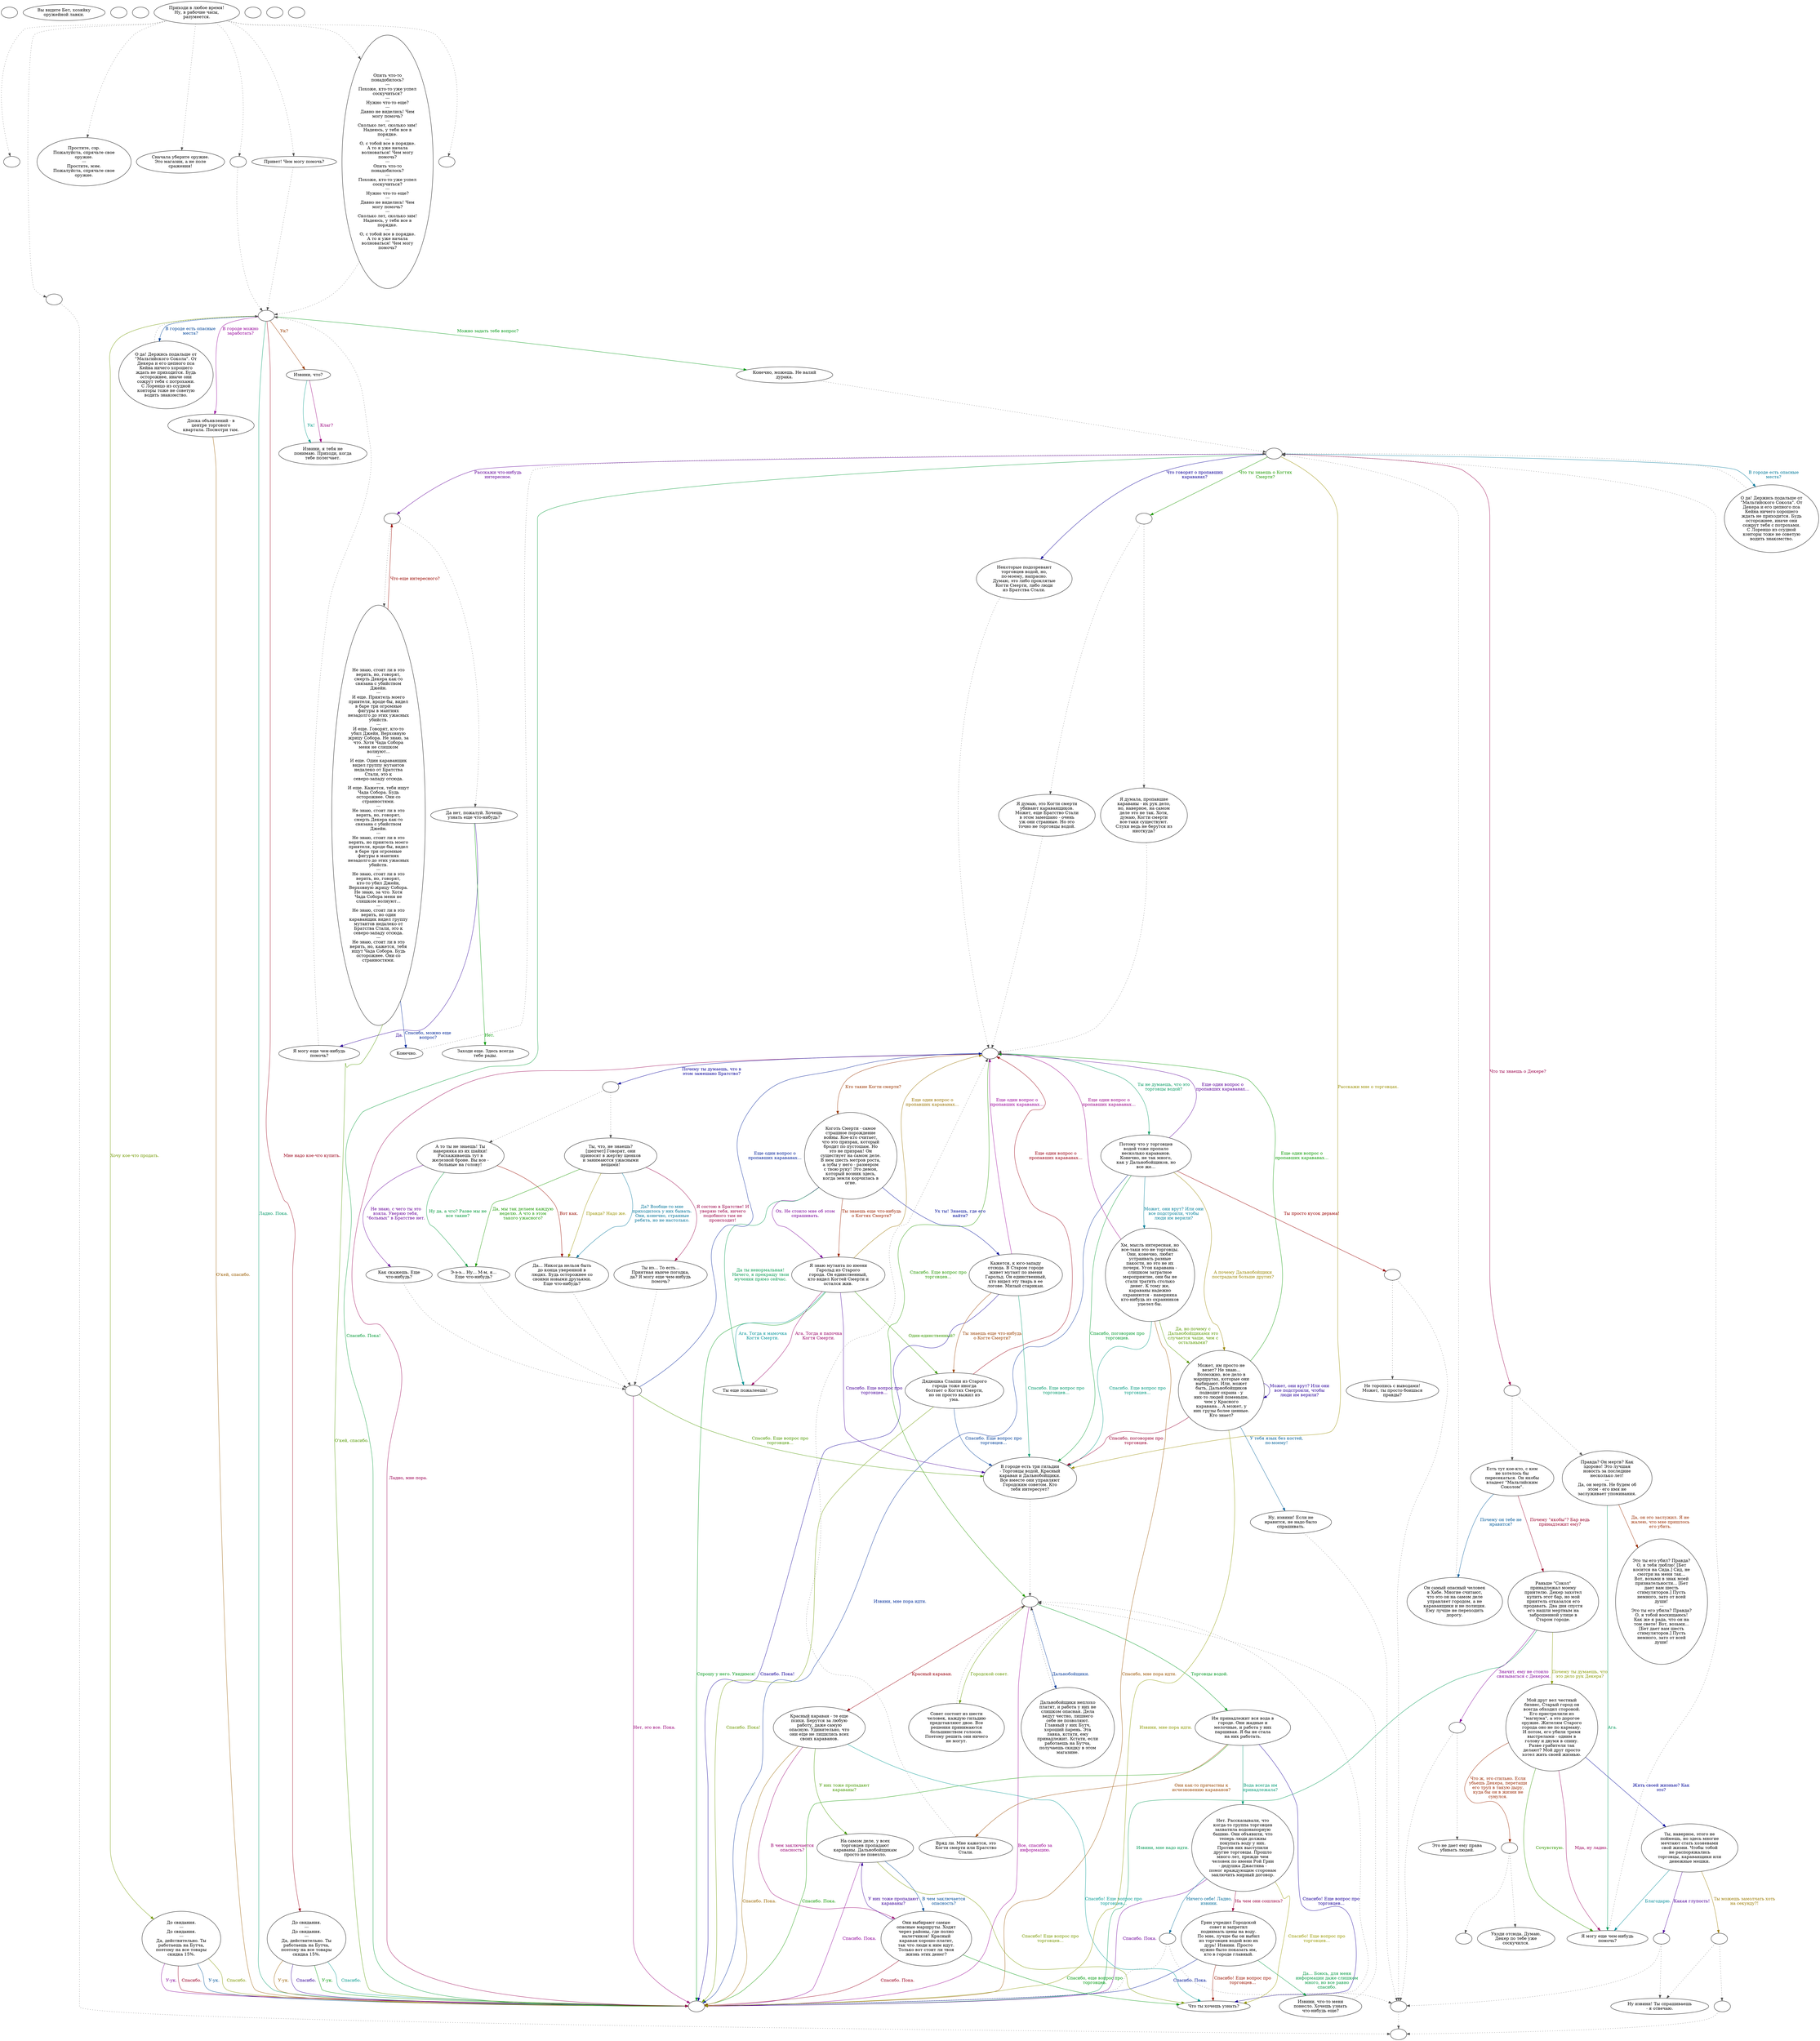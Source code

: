 digraph hbeth {
  "start" [style=filled       fillcolor="#FFFFFF"       color="#000000"]
  "start" [label=""]
  "look_at_p_proc" [style=filled       fillcolor="#FFFFFF"       color="#000000"]
  "look_at_p_proc" [label="Вы видите Бет, хозяйку\nоружейной лавки."]
  "critter_p_proc" [style=filled       fillcolor="#FFFFFF"       color="#000000"]
  "critter_p_proc" [label=""]
  "pickup_p_proc" [style=filled       fillcolor="#FFFFFF"       color="#000000"]
  "pickup_p_proc" [label=""]
  "talk_p_proc" [style=filled       fillcolor="#FFFFFF"       color="#000000"]
  "talk_p_proc" -> "Get_Stuff" [style=dotted color="#555555"]
  "talk_p_proc" -> "get_reaction" [style=dotted color="#555555"]
  "talk_p_proc" -> "Beth55" [style=dotted color="#555555"]
  "talk_p_proc" -> "Beth56" [style=dotted color="#555555"]
  "talk_p_proc" -> "Beth64" [style=dotted color="#555555"]
  "talk_p_proc" -> "Beth65" [style=dotted color="#555555"]
  "talk_p_proc" -> "Beth00" [style=dotted color="#555555"]
  "talk_p_proc" -> "Put_Stuff" [style=dotted color="#555555"]
  "talk_p_proc" [label="Приходи в любое время!\nНу, в рабочие часы,\nразумеется."]
  "destroy_p_proc" [style=filled       fillcolor="#FFFFFF"       color="#000000"]
  "destroy_p_proc" [label=""]
  "damage_p_proc" [style=filled       fillcolor="#FFFFFF"       color="#000000"]
  "damage_p_proc" [label=""]
  "map_enter_p_proc" [style=filled       fillcolor="#FFFFFF"       color="#000000"]
  "map_enter_p_proc" [label=""]
  "Beth00" [style=filled       fillcolor="#FFFFFF"       color="#000000"]
  "Beth00" -> "Beth01" [style=dotted color="#555555"]
  "Beth00" [label="Привет! Чем могу помочь?"]
  "Beth01" [style=filled       fillcolor="#FFFFFF"       color="#000000"]
  "Beth01" [label=""]
  "Beth01" -> "Beth09" [label="Можно задать тебе вопрос?" color="#009915" fontcolor="#009915"]
  "Beth01" -> "Beth62" [label="Мне надо кое-что купить." color="#990018" fontcolor="#990018"]
  "Beth01" -> "Beth68" [label="В городе есть опасные\nместа?" color="#004499" fontcolor="#004499"]
  "Beth01" -> "Beth63" [label="Хочу кое-что продать." color="#719900" fontcolor="#719900"]
  "Beth01" -> "Beth06" [label="В городе можно\nзаработать?" color="#940099" fontcolor="#940099"]
  "Beth01" -> "BethEnd" [label="Ладно. Пока." color="#009968" fontcolor="#009968"]
  "Beth01" -> "Beth04" [label="Ук?" color="#993B00" fontcolor="#993B00"]
  "Beth02" [style=filled       fillcolor="#FFFFFF"       color="#000000"]
  "Beth02" [label=""]
  "Beth02" -> "Beth36" [label="Что говорят о пропавших\nкараванах?" color="#0E0099" fontcolor="#0E0099"]
  "Beth02" -> "Beth02a" [label="Что ты знаешь о Когтях\nСмерти?" color="#1E9900" fontcolor="#1E9900"]
  "Beth02" -> "Beth02b" [label="Что ты знаешь о Декере? " color="#99004B" fontcolor="#99004B"]
  "Beth02" -> "Beth69" [label="В городе есть опасные\nместа?" color="#007899" fontcolor="#007899"]
  "Beth02" -> "Beth23" [label="Расскажи мне о торговцах." color="#998E00" fontcolor="#998E00"]
  "Beth02" -> "Beth03a" [label="Расскажи что-нибудь\nинтересное." color="#610099" fontcolor="#610099"]
  "Beth02" -> "BethEnd" [label="Спасибо. Пока!" color="#009934" fontcolor="#009934"]
  "Beth02a" [style=filled       fillcolor="#FFFFFF"       color="#000000"]
  "Beth02a" -> "Beth37" [style=dotted color="#555555"]
  "Beth02a" -> "Beth38" [style=dotted color="#555555"]
  "Beth02a" [label=""]
  "Beth02b" [style=filled       fillcolor="#FFFFFF"       color="#000000"]
  "Beth02b" -> "Beth66" [style=dotted color="#555555"]
  "Beth02b" -> "Beth14" [style=dotted color="#555555"]
  "Beth02b" [label=""]
  "Beth03" [style=filled       fillcolor="#FFFFFF"       color="#000000"]
  "Beth03" [label="Не знаю, стоит ли в это\nверить, но, говорят,\nсмерть Декера как-то\nсвязана с убийством\nДжейн.\n---\nИ еще. Приятель моего\nприятеля, вроде бы, видел\nв баре три огромные\nфигуры в мантиях\nнезадолго до этих ужасных\nубийств.\n---\nИ еще. Говорят, кто-то\nубил Джейн, Верховную\nжрицу Собора. Не знаю, за\nчто. Хотя Чада Собора\nменя не слишком\nволнуют...\n---\nИ еще. Один караванщик\nвидел группу мутантов\nнедалеко от Братства\nСтали, это к\nсеверо-западу отсюда.\n---\nИ еще. Кажется, тебя ищут\nЧада Собора. Будь\nосторожнее. Они со\nстранностями.\n---\nНе знаю, стоит ли в это\nверить, но, говорят,\nсмерть Декера как-то\nсвязана с убийством\nДжейн.\n---\nНе знаю, стоит ли в это\nверить, но приятель моего\nприятеля, вроде бы, видел\nв баре три огромные\nфигуры в мантиях\nнезадолго до этих ужасных\nубийств.\n---\nНе знаю, стоит ли в это\nверить, но, говорят,\nкто-то убил Джейн,\nВерховную жрицу Собора.\nНе знаю, за что. Хотя\nЧада Собора меня не\nслишком волнуют...\n---\nНе знаю, стоит ли в это\nверить, но один\nкараванщик видел группу\nмутантов недалеко от\nБратства Стали, это к\nсеверо-западу отсюда.\n---\nНе знаю, стоит ли в это\nверить, но, кажется, тебя\nищут Чада Собора. Будь\nосторожнее. Они со\nстранностями."]
  "Beth03" -> "Beth03a" [label="Что еще интересного?" color="#990800" fontcolor="#990800"]
  "Beth03" -> "Beth39" [label="Спасибо, можно еще\nвопрос?" color="#002599" fontcolor="#002599"]
  "Beth03" -> "BethEnd" [label="О'кей, спасибо." color="#519900" fontcolor="#519900"]
  "Beth03a" [style=filled       fillcolor="#FFFFFF"       color="#000000"]
  "Beth03a" -> "Beth03" [style=dotted color="#555555"]
  "Beth03a" -> "Beth12" [style=dotted color="#555555"]
  "Beth03a" [label=""]
  "Beth04" [style=filled       fillcolor="#FFFFFF"       color="#000000"]
  "Beth04" [label="Извини, что?"]
  "Beth04" -> "Beth05" [label="Клаг?" color="#99007E" fontcolor="#99007E"]
  "Beth04" -> "Beth05" [label="Ук!" color="#009987" fontcolor="#009987"]
  "Beth05" [style=filled       fillcolor="#FFFFFF"       color="#000000"]
  "Beth05" [label="Извини, я тебя не\nпонимаю. Приходи, когда\nтебе полегчает."]
  "Beth06" [style=filled       fillcolor="#FFFFFF"       color="#000000"]
  "Beth06" [label="Доска объявлений - в\nцентре торгового\nквартала. Посмотри там."]
  "Beth06" -> "BethEnd" [label="О'кей, спасибо." color="#995B00" fontcolor="#995B00"]
  "Beth08" [style=filled       fillcolor="#FFFFFF"       color="#000000"]
  "Beth08" -> "Beth01" [style=dotted color="#555555"]
  "Beth08" [label="Я могу еще чем-нибудь\nпомочь?"]
  "Beth09" [style=filled       fillcolor="#FFFFFF"       color="#000000"]
  "Beth09" -> "Beth02" [style=dotted color="#555555"]
  "Beth09" [label="Конечно, можешь. Не валяй\nдурака."]
  "Beth12" [style=filled       fillcolor="#FFFFFF"       color="#000000"]
  "Beth12" [label="Да нет, пожалуй. Хочешь\nузнать еще что-нибудь?"]
  "Beth12" -> "Beth08" [label="Да." color="#2E0099" fontcolor="#2E0099"]
  "Beth12" -> "Beth13" [label="Нет." color="#009901" fontcolor="#009901"]
  "Beth13" [style=filled       fillcolor="#FFFFFF"       color="#000000"]
  "Beth13" [label="Заходи еще. Здесь всегда\nтебе рады."]
  "Beth14" [style=filled       fillcolor="#FFFFFF"       color="#000000"]
  "Beth14" [label="Есть тут кое-кто, с кем\nне хотелось бы\nпересекаться. Он якобы\nвладеет \"Мальтийским\nСоколом\"."]
  "Beth14" -> "Beth15" [label="Почему \"якобы\"? Бар ведь\nпринадлежит ему?" color="#99002B" fontcolor="#99002B"]
  "Beth14" -> "Beth20" [label="Почему он тебе не\nнравится?" color="#005899" fontcolor="#005899"]
  "Beth15" [style=filled       fillcolor="#FFFFFF"       color="#000000"]
  "Beth15" [label="Раньше \"Сокол\"\nпринадлежал моему\nприятелю. Декер захотел\nкупить этот бар, но мой\nприятель отказался его\nпродавать. Два дня спустя\nего нашли мертвым на\nзаброшенной улице в\nСтаром городе."]
  "Beth15" -> "Beth16" [label="Почему ты думаешь, что\nэто дело рук Декера?" color="#859900" fontcolor="#859900"]
  "Beth15" -> "Beth15a" [label="Значит, ему не стоило\nсвязываться с Декером." color="#810099" fontcolor="#810099"]
  "Beth15" -> "BethEnd" [label="Извини, мне надо идти." color="#009954" fontcolor="#009954"]
  "Beth15a" [style=filled       fillcolor="#FFFFFF"       color="#000000"]
  "Beth15a" -> "BigDownReact" [style=dotted color="#555555"]
  "Beth15a" -> "Beth21" [style=dotted color="#555555"]
  "Beth15a" [label=""]
  "Beth16" [style=filled       fillcolor="#FFFFFF"       color="#000000"]
  "Beth16" [label="Мой друг вел честный\nбизнес, Старый город он\nвсегда обходил стороной.\nЕго пристрелили из\n\"магнума\", а это дорогое\nоружие. Жителям Старого\nгорода оно не по карману.\nИ потом, его убили тремя\nвыстрелами - одним в\nголову и двумя в спину.\nРазве грабители так\nделают? Мой друг просто\nхотел жить своей жизнью."]
  "Beth16" -> "Beth16a" [label="Что ж, это стильно. Если\nубьешь Декера, перетащи\nего труп в такую дыру,\nкуда бы он в жизни не\nсунулся." color="#992700" fontcolor="#992700"]
  "Beth16" -> "Beth17" [label="Жить своей жизнью? Как\nэто?" color="#000599" fontcolor="#000599"]
  "Beth16" -> "Beth18" [label="Сочувствую." color="#329900" fontcolor="#329900"]
  "Beth16" -> "Beth18" [label="Мда, ну ладно." color="#99005E" fontcolor="#99005E"]
  "Beth16a" [style=filled       fillcolor="#FFFFFF"       color="#000000"]
  "Beth16a" -> "BottomReact" [style=dotted color="#555555"]
  "Beth16a" -> "Beth22" [style=dotted color="#555555"]
  "Beth16a" [label=""]
  "Beth17" [style=filled       fillcolor="#FFFFFF"       color="#000000"]
  "Beth17" [label="Ты, наверное, этого не\nпоймешь, но здесь многие\nмечтают стать хозяевами\nсвой жизни. Чтобы тобой\nне распоряжались\nторговцы, караванщики или\nденежные мешки."]
  "Beth17" -> "Beth18" [label="Благодарю." color="#008B99" fontcolor="#008B99"]
  "Beth17" -> "Beth17a" [label="Ты можешь замолчать хоть\nна секунду?!" color="#997A00" fontcolor="#997A00"]
  "Beth17" -> "Beth17b" [label="Какая глупость!" color="#4E0099" fontcolor="#4E0099"]
  "Beth17a" [style=filled       fillcolor="#FFFFFF"       color="#000000"]
  "Beth17a" -> "DownReact" [style=dotted color="#555555"]
  "Beth17a" -> "Beth19" [style=dotted color="#555555"]
  "Beth17a" [label=""]
  "Beth17b" [style=filled       fillcolor="#FFFFFF"       color="#000000"]
  "Beth17b" -> "BigDownReact" [style=dotted color="#555555"]
  "Beth17b" -> "Beth19" [style=dotted color="#555555"]
  "Beth17b" [label=""]
  "Beth18" [style=filled       fillcolor="#FFFFFF"       color="#000000"]
  "Beth18" -> "Beth02" [style=dotted color="#555555"]
  "Beth18" [label="Я могу еще чем-нибудь\nпомочь?"]
  "Beth19" [style=filled       fillcolor="#FFFFFF"       color="#000000"]
  "Beth19" [label="Ну извини! Ты спрашиваешь\n- я отвечаю."]
  "Beth20" [style=filled       fillcolor="#FFFFFF"       color="#000000"]
  "Beth20" -> "Beth02" [style=dotted color="#555555"]
  "Beth20" [label="Он самый опасный человек\nв Хабе. Многие считают,\nчто это он на самом деле\nуправляет городом, а не\nкараванщики и не полиция.\nЕму лучше не переходить\nдорогу."]
  "Beth21" [style=filled       fillcolor="#FFFFFF"       color="#000000"]
  "Beth21" [label="Это не дает ему права\nубивать людей."]
  "Beth22" [style=filled       fillcolor="#FFFFFF"       color="#000000"]
  "Beth22" [label="Уходи отсюда. Думаю,\nДекер по тебе уже\nсоскучился."]
  "Beth23" [style=filled       fillcolor="#FFFFFF"       color="#000000"]
  "Beth23" -> "Beth24" [style=dotted color="#555555"]
  "Beth23" [label="В городе есть три гильдии\n- Торговцы водой, Красный\nкараван и Дальнобойщики.\nВсе вместе они управляют\nГородским советом. Кто\nтебя интересует?"]
  "Beth24" [style=filled       fillcolor="#FFFFFF"       color="#000000"]
  "Beth24" [label=""]
  "Beth24" -> "Beth25" [label="Торговцы водой." color="#009921" fontcolor="#009921"]
  "Beth24" -> "Beth30" [label="Красный караван." color="#99000C" fontcolor="#99000C"]
  "Beth24" -> "Beth33" [label="Дальнобойщики." color="#003899" fontcolor="#003899"]
  "Beth24" -> "Beth42" [label="Городской совет." color="#659900" fontcolor="#659900"]
  "Beth24" -> "BethEnd" [label="Все, спасибо за\nинформацию." color="#990092" fontcolor="#990092"]
  "Beth25" [style=filled       fillcolor="#FFFFFF"       color="#000000"]
  "Beth25" [label="Им принадлежит вся вода в\nгороде. Они жадные и\nмелочные, и работа у них\nпаршивая. Я бы не стала\nна них работать."]
  "Beth25" -> "Beth27" [label="Вода всегда им\nпринадлежала?" color="#009974" fontcolor="#009974"]
  "Beth25" -> "Beth34" [label="Они как-то причастны к\nисчезновению караванов?" color="#994700" fontcolor="#994700"]
  "Beth25" -> "Beth26" [label="Спасибо! Еще вопрос про\nторговцев..." color="#1A0099" fontcolor="#1A0099"]
  "Beth25" -> "BethEnd" [label="Спасибо. Пока." color="#129900" fontcolor="#129900"]
  "Beth26" [style=filled       fillcolor="#FFFFFF"       color="#000000"]
  "Beth26" -> "Beth24" [style=dotted color="#555555"]
  "Beth26" [label="Что ты хочешь узнать?"]
  "Beth27" [style=filled       fillcolor="#FFFFFF"       color="#000000"]
  "Beth27" [label="Нет. Рассказывали, что\nкогда-то группа торговцев\nзахватила водонапорную\nбашню. Они объявили, что\nтеперь люди должны\nпокупать воду у них.\nПротив них выступили\nдругие торговцы. Прошло\nмного лет, прежде чем\nчеловек по имени Рой Грин\n- дедушка Джастина -\nпомог враждующим сторонам\nзаключить мирный договор."]
  "Beth27" -> "Beth28" [label="На чем они сошлись?" color="#99003F" fontcolor="#99003F"]
  "Beth27" -> "Beth27a" [label="Ничего себе! Ладно,\nизвини." color="#006B99" fontcolor="#006B99"]
  "Beth27" -> "Beth26" [label="Спасибо! Еще вопрос про\nторговцев..." color="#989900" fontcolor="#989900"]
  "Beth27" -> "BethEnd" [label="Спасибо. Пока." color="#6D0099" fontcolor="#6D0099"]
  "Beth27a" [style=filled       fillcolor="#FFFFFF"       color="#000000"]
  "Beth27a" -> "BigDownReact" [style=dotted color="#555555"]
  "Beth27a" -> "BethEnd" [style=dotted color="#555555"]
  "Beth27a" [label=""]
  "Beth28" [style=filled       fillcolor="#FFFFFF"       color="#000000"]
  "Beth28" [label="Грин учредил Городской\nсовет и запретил\nподнимать цены на воду.\nПо мне, лучше бы он выбил\nиз торговцев водой всю их\nдурь! Извини. Просто\nнужно было показать им,\nкто в городе главный."]
  "Beth28" -> "Beth29" [label="Да... Боюсь, для меня\nинформации даже слишком\nмного, но все равно\nспасибо." color="#009941" fontcolor="#009941"]
  "Beth28" -> "Beth26" [label="Спасибо! Еще вопрос про\nторговцев..." color="#991400" fontcolor="#991400"]
  "Beth28" -> "BethEnd" [label="Спасибо. Пока." color="#001999" fontcolor="#001999"]
  "Beth29" [style=filled       fillcolor="#FFFFFF"       color="#000000"]
  "Beth29" -> "Beth24" [style=dotted color="#555555"]
  "Beth29" [label="Извини, что-то меня\nпонесло. Хочешь узнать\nчто-нибудь еще?"]
  "Beth30" [style=filled       fillcolor="#FFFFFF"       color="#000000"]
  "Beth30" [label="Красный караван - те еще\nпсихи. Берутся за любую\nработу, даже самую\nопасную. Удивительно, что\nони еще не лишились всех\nсвоих караванов."]
  "Beth30" -> "Beth32" [label="У них тоже пропадают\nкараваны?" color="#459900" fontcolor="#459900"]
  "Beth30" -> "Beth31" [label="В чем заключается\nопасность?" color="#990072" fontcolor="#990072"]
  "Beth30" -> "Beth26" [label="Спасибо! Еще вопрос про\nторговцев..." color="#009993" fontcolor="#009993"]
  "Beth30" -> "BethEnd" [label="Спасибо. Пока." color="#996700" fontcolor="#996700"]
  "Beth31" [style=filled       fillcolor="#FFFFFF"       color="#000000"]
  "Beth31" [label="Они выбирают самые\nопасные маршруты. Ходят\nчерез районы, где полно\nналетчиков! Красный\nкараван хорошо платит,\nтак что люди к ним идут.\nТолько вот стоит ли твоя\nжизнь этих денег?"]
  "Beth31" -> "Beth32" [label="У них тоже пропадают\nкараваны?" color="#3A0099" fontcolor="#3A0099"]
  "Beth31" -> "Beth26" [label="Спасибо, еще вопрос про\nторговцев." color="#00990D" fontcolor="#00990D"]
  "Beth31" -> "BethEnd" [label="Спасибо. Пока." color="#99001F" fontcolor="#99001F"]
  "Beth32" [style=filled       fillcolor="#FFFFFF"       color="#000000"]
  "Beth32" [label="На самом деле, у всех\nторговцев пропадают\nкараваны. Дальнобойщикам\nпросто не повезло."]
  "Beth32" -> "Beth31" [label="В чем заключается\nопасность?" color="#004C99" fontcolor="#004C99"]
  "Beth32" -> "Beth26" [label="Спасибо! Еще вопрос про\nторговцев..." color="#799900" fontcolor="#799900"]
  "Beth32" -> "BethEnd" [label="Спасибо. Пока." color="#8D0099" fontcolor="#8D0099"]
  "Beth33" [style=filled       fillcolor="#FFFFFF"       color="#000000"]
  "Beth33" -> "Beth24" [style=dotted color="#555555"]
  "Beth33" [label="Дальнобойщики неплохо\nплатят, и работа у них не\nслишком опасная. Дела\nведут честно, лишнего\nсебе не позволяют.\nГлавный у них Бутч,\nхороший парень. Эта\nлавка, кстати, ему\nпринадлежит. Кстати, если\nработаешь на Бутча,\nполучаешь скидку в этом\nмагазине."]
  "Beth34" [style=filled       fillcolor="#FFFFFF"       color="#000000"]
  "Beth34" -> "Beth35" [style=dotted color="#555555"]
  "Beth34" [label="Вряд ли. Мне кажется, это\nКогти смерти или Братство\nСтали."]
  "Beth35" [style=filled       fillcolor="#FFFFFF"       color="#000000"]
  "Beth35" [label=""]
  "Beth35" -> "Beth40" [label="Ты не думаешь, что это\nторговцы водой?" color="#009960" fontcolor="#009960"]
  "Beth35" -> "Beth46" [label="Кто такие Когти смерти?" color="#993400" fontcolor="#993400"]
  "Beth35" -> "Beth35a" [label="Почему ты думаешь, что в\nэтом замешано Братство?" color="#070099" fontcolor="#070099"]
  "Beth35" -> "Beth24" [label="Спасибо. Еще вопрос про\nторговцев..." color="#269900" fontcolor="#269900"]
  "Beth35" -> "BethEnd" [label="Ладно, мне пора." color="#990052" fontcolor="#990052"]
  "Beth35a" [style=filled       fillcolor="#FFFFFF"       color="#000000"]
  "Beth35a" -> "Beth54" [style=dotted color="#555555"]
  "Beth35a" -> "Beth53" [style=dotted color="#555555"]
  "Beth35a" [label=""]
  "Beth36" [style=filled       fillcolor="#FFFFFF"       color="#000000"]
  "Beth36" -> "Beth35" [style=dotted color="#555555"]
  "Beth36" [label="Некоторые подозревают\nторговцев водой, но,\nпо-моему, напрасно.\nДумаю, это либо проклятые\nКогти Смерти, либо люди\nиз Братства Стали."]
  "Beth37" [style=filled       fillcolor="#FFFFFF"       color="#000000"]
  "Beth37" -> "Beth35" [style=dotted color="#555555"]
  "Beth37" [label="Я думала, пропавшие\nкараваны - их рук дело,\nно, наверное, на самом\nделе это не так. Хотя,\nдумаю, Когти смерти\nвсе-таки существуют.\nСлухи ведь не берутся из\nниоткуда?"]
  "Beth38" [style=filled       fillcolor="#FFFFFF"       color="#000000"]
  "Beth38" -> "Beth35" [style=dotted color="#555555"]
  "Beth38" [label="Я думаю, это Когти смерти\nубивают караванщиков.\nМожет, еще Братство Стали\nв этом замешано - очень\nуж они странные. Но это\nточно не торговцы водой."]
  "Beth39" [style=filled       fillcolor="#FFFFFF"       color="#000000"]
  "Beth39" -> "Beth02" [style=dotted color="#555555"]
  "Beth39" [label="Конечно."]
  "Beth40" [style=filled       fillcolor="#FFFFFF"       color="#000000"]
  "Beth40" [label="Потому что у торговцев\nводой тоже пропало\nнесколько караванов.\nКонечно, не так много,\nкак у Дальнобойщиков, но\nвсе же..."]
  "Beth40" -> "Beth43" [label="Может, они врут? Или они\nвсе подстроили, чтобы\nлюди им верили?" color="#007F99" fontcolor="#007F99"]
  "Beth40" -> "Beth44" [label="А почему Дальнобойщики\nпострадали больше других?" color="#998600" fontcolor="#998600"]
  "Beth40" -> "Beth35" [label="Еще один вопрос о\nпропавших караванах..." color="#5A0099" fontcolor="#5A0099"]
  "Beth40" -> "Beth23" [label="Спасибо, поговорим про\nторговцев." color="#00992D" fontcolor="#00992D"]
  "Beth40" -> "Beth40a" [label="Ты просто кусок дерьма!" color="#990000" fontcolor="#990000"]
  "Beth40" -> "BethEnd" [label="Извини, мне пора идти." color="#002C99" fontcolor="#002C99"]
  "Beth40a" [style=filled       fillcolor="#FFFFFF"       color="#000000"]
  "Beth40a" -> "BigDownReact" [style=dotted color="#555555"]
  "Beth40a" -> "Beth41" [style=dotted color="#555555"]
  "Beth40a" [label=""]
  "Beth41" [style=filled       fillcolor="#FFFFFF"       color="#000000"]
  "Beth41" [label="Не торопись с выводами!\nМожет, ты просто боишься\nправды?"]
  "Beth42" [style=filled       fillcolor="#FFFFFF"       color="#000000"]
  "Beth42" -> "Beth24" [style=dotted color="#555555"]
  "Beth42" [label="Совет состоит из шести\nчеловек, каждую гильдию\nпредставляют двое. Все\nрешения принимаются\nбольшинством голосов.\nПоэтому решить они ничего\nне могут."]
  "Beth43" [style=filled       fillcolor="#FFFFFF"       color="#000000"]
  "Beth43" [label="Хм, мысль интересная, но\nвсе-таки это не торговцы.\nОни, конечно, любят\nустраивать разные\nпакости, но это не их\nпочерк. Угон каравана -\nслишком затратное\nмероприятие, они бы не\nстали тратить столько\nденег. К тому же,\nкараваны надежно\nохраняются - наверняка\nкто-нибудь из охранников\nуцелел бы."]
  "Beth43" -> "Beth44" [label="Да, но почему с\nДальнобойщиками это\nслучается чаще, чем с\nостальными?" color="#599900" fontcolor="#599900"]
  "Beth43" -> "Beth35" [label="Еще один вопрос о\nпропавших караванах..." color="#990086" fontcolor="#990086"]
  "Beth43" -> "Beth23" [label="Спасибо. Еще вопрос про\nторговцев..." color="#009980" fontcolor="#009980"]
  "Beth43" -> "BethEnd" [label="Спасибо, мне пора идти. " color="#995300" fontcolor="#995300"]
  "Beth44" [style=filled       fillcolor="#FFFFFF"       color="#000000"]
  "Beth44" [label="Может, им просто не\nвезет? Не знаю...\nВозможно, все дело в\nмаршрутах, которые они\nвыбирают. Или, может\nбыть, Дальнобойщиков\nподводит охрана - у\nних-то людей поменьше,\nчем у Красного\nкаравана... А может, у\nних грузы более ценные.\nКто знает?"]
  "Beth44" -> "Beth44" [label="Может, они врут? Или они\nвсе подстроили, чтобы\nлюди им верили?" color="#270099" fontcolor="#270099"]
  "Beth44" -> "Beth35" [label="Еще один вопрос о\nпропавших караванах..." color="#069900" fontcolor="#069900"]
  "Beth44" -> "Beth23" [label="Спасибо, поговорим про\nторговцев." color="#990033" fontcolor="#990033"]
  "Beth44" -> "Beth45" [label="У тебя язык без костей,\nпо-моему!" color="#005F99" fontcolor="#005F99"]
  "Beth44" -> "BethEnd" [label="Извини, мне пора идти." color="#8C9900" fontcolor="#8C9900"]
  "Beth45" [style=filled       fillcolor="#FFFFFF"       color="#000000"]
  "Beth45" -> "BigDownReact" [style=dotted color="#555555"]
  "Beth45" [label="Ну, извини! Если не\nнравится, не надо было\nспрашивать."]
  "Beth46" [style=filled       fillcolor="#FFFFFF"       color="#000000"]
  "Beth46" [label="Коготь Смерти - самое\nстрашное порождение\nвойны. Кое-кто считает,\nчто это призрак, который\nбродит по пустошам. Но\nэто не призрак! Он\nсуществует на самом деле.\nВ нем шесть метров роста,\nа зубы у него - размером\nс твою руку! Это демон,\nкоторый возник здесь,\nкогда земля корчилась в\nогне."]
  "Beth46" -> "Beth47" [label="Ох. Не стоило мне об этом\nспрашивать." color="#790099" fontcolor="#790099"]
  "Beth46" -> "Beth49" [label="Да ты ненормальная!\nНичего, я прекращу твои\nмучения прямо сейчас." color="#00994D" fontcolor="#00994D"]
  "Beth46" -> "Beth47" [label="Ты знаешь еще что-нибудь\nо Когтях Смерти?" color="#992000" fontcolor="#992000"]
  "Beth46" -> "Beth50" [label="Ух ты! Знаешь, где его\nнайти?" color="#000D99" fontcolor="#000D99"]
  "Beth47" [style=filled       fillcolor="#FFFFFF"       color="#000000"]
  "Beth47" [label="Я знаю мутанта по имени\nГарольд из Старого\nгорода. Он единственный,\nкто видел Когтей Смерти и\nостался жив."]
  "Beth47" -> "Beth48" [label="Один-единственный?" color="#399900" fontcolor="#399900"]
  "Beth47" -> "Beth49" [label="Ага. Тогда я папочка\nКогтя Смерти." color="#990066" fontcolor="#990066"]
  "Beth47" -> "Beth49" [label="Ага. Тогда я мамочка\nКогтя Смерти." color="#009399" fontcolor="#009399"]
  "Beth47" -> "Beth35" [label="Еще один вопрос о\nпропавших караванах..." color="#997300" fontcolor="#997300"]
  "Beth47" -> "Beth23" [label="Спасибо. Еще вопрос про\nторговцев..." color="#460099" fontcolor="#460099"]
  "Beth47" -> "BethEnd" [label="Спрошу у него. Увидимся!" color="#009919" fontcolor="#009919"]
  "Beth48" [style=filled       fillcolor="#FFFFFF"       color="#000000"]
  "Beth48" [label="Дядюшка Слаппи из Старого\nгорода тоже иногда\nболтает о Когтях Смерти,\nно он просто выжил из\nума."]
  "Beth48" -> "Beth35" [label="Еще один вопрос о\nпропавших караванах..." color="#990013" fontcolor="#990013"]
  "Beth48" -> "Beth23" [label="Спасибо. Еще вопрос про\nторговцев..." color="#004099" fontcolor="#004099"]
  "Beth48" -> "BethEnd" [label="Спасибо. Пока!" color="#6C9900" fontcolor="#6C9900"]
  "Beth49" [style=filled       fillcolor="#FFFFFF"       color="#000000"]
  "Beth49" [label="Ты еще пожалеешь!"]
  "Beth50" [style=filled       fillcolor="#FFFFFF"       color="#000000"]
  "Beth50" [label="Кажется, к юго-западу\nотсюда. В Старом городе\nживет мутант по имени\nГарольд. Он единственный,\nкто видел эту тварь в ее\nлогове. Милый старикан."]
  "Beth50" -> "Beth35" [label="Еще один вопрос о\nпропавших караванах..." color="#990099" fontcolor="#990099"]
  "Beth50" -> "Beth23" [label="Спасибо. Еще вопрос про\nторговцев..." color="#00996C" fontcolor="#00996C"]
  "Beth50" -> "Beth48" [label="Ты знаешь еще что-нибудь\nо Когте Смерти?" color="#994000" fontcolor="#994000"]
  "Beth50" -> "BethEnd" [label="Спасибо. Пока!" color="#130099" fontcolor="#130099"]
  "Beth53" [style=filled       fillcolor="#FFFFFF"       color="#000000"]
  "Beth53" [label="Ты, что, не знаешь?\n[шепчет] Говорят, они\nприносят в жертву щенков\nи занимаются ужасными\nвещами!"]
  "Beth53" -> "Beth57" [label="Да, мы так делаем каждую\nнеделю. А что в этом\nтакого ужасного?" color="#1A9900" fontcolor="#1A9900"]
  "Beth53" -> "Beth59" [label="Я состою в Братстве! И\nуверяю тебя, ничего\nподобного там не\nпроисходит!" color="#990046" fontcolor="#990046"]
  "Beth53" -> "Beth58" [label="Да? Вообще-то мне\nприходилось у них бывать.\nОни, конечно, странные\nребята, но не настолько." color="#007399" fontcolor="#007399"]
  "Beth53" -> "Beth58" [label="Правда? Надо же." color="#999200" fontcolor="#999200"]
  "Beth54" [style=filled       fillcolor="#FFFFFF"       color="#000000"]
  "Beth54" [label="А то ты не знаешь! Ты\nнаверняка из их шайки!\nРасхаживаешь тут в\nжелезной броне. Вы все -\nбольные на голову!"]
  "Beth54" -> "Beth61" [label="Не знаю, с чего ты это\nвзяла. Уверяю тебя,\n\"больных\" в Братстве нет." color="#660099" fontcolor="#660099"]
  "Beth54" -> "Beth57" [label="Ну да, а что? Разве мы не\nвсе такие?" color="#009939" fontcolor="#009939"]
  "Beth54" -> "Beth58" [label="Вот как." color="#990C00" fontcolor="#990C00"]
  "Beth55" [style=filled       fillcolor="#FFFFFF"       color="#000000"]
  "Beth55" [label="Простите, сэр.\nПожалуйста, спрячьте свое\nоружие.\n---\nПростите, мэм.\nПожалуйста, спрячьте свое\nоружие."]
  "Beth56" [style=filled       fillcolor="#FFFFFF"       color="#000000"]
  "Beth56" [label="Сначала уберите оружие.\nЭто магазин, а не поле\nсражения!"]
  "Beth57" [style=filled       fillcolor="#FFFFFF"       color="#000000"]
  "Beth57" -> "Beth60" [style=dotted color="#555555"]
  "Beth57" [label="Э-э-э... Ну... М-м, я...\nЕще что-нибудь?"]
  "Beth58" [style=filled       fillcolor="#FFFFFF"       color="#000000"]
  "Beth58" -> "Beth60" [style=dotted color="#555555"]
  "Beth58" [label="Да... Никогда нельзя быть\nдо конца уверенной в\nлюдях. Будь осторожнее со\nсвоими новыми друзьями.\nЕще что-нибудь?"]
  "Beth59" [style=filled       fillcolor="#FFFFFF"       color="#000000"]
  "Beth59" -> "Beth60" [style=dotted color="#555555"]
  "Beth59" [label="Ты из... То есть...\nПриятная нынче погодка,\nда? Я могу еще чем-нибудь\nпомочь?"]
  "Beth60" [style=filled       fillcolor="#FFFFFF"       color="#000000"]
  "Beth60" [label=""]
  "Beth60" -> "Beth35" [label="Еще один вопрос о\nпропавших караванах..." color="#002099" fontcolor="#002099"]
  "Beth60" -> "Beth23" [label="Спасибо. Еще вопрос про\nторговцев..." color="#4D9900" fontcolor="#4D9900"]
  "Beth60" -> "BethEnd" [label="Нет, это все. Пока." color="#990079" fontcolor="#990079"]
  "Beth61" [style=filled       fillcolor="#FFFFFF"       color="#000000"]
  "Beth61" -> "Beth60" [style=dotted color="#555555"]
  "Beth61" [label="Как скажешь. Еще\nчто-нибудь?"]
  "Beth62" [style=filled       fillcolor="#FFFFFF"       color="#000000"]
  "Beth62" [label="До свидания.\n---\nДо свидания.\n---\nДа, действительно. Ты\nработаешь на Бутча,\nпоэтому на все товары\nскидка 15%."]
  "Beth62" -> "BethEnd" [label="Спасибо." color="#00998C" fontcolor="#00998C"]
  "Beth62" -> "BethEnd" [label="У-ук." color="#995F00" fontcolor="#995F00"]
  "Beth62" -> "BethEnd" [label="Спасибо." color="#330099" fontcolor="#330099"]
  "Beth62" -> "BethEnd" [label="У-ук." color="#009906" fontcolor="#009906"]
  "Beth63" [style=filled       fillcolor="#FFFFFF"       color="#000000"]
  "Beth63" [label="До свидания.\n---\nДо свидания.\n---\nДа, действительно. Ты\nработаешь на Бутча,\nпоэтому на все товары\nскидка 15%."]
  "Beth63" -> "BethEnd" [label="Спасибо." color="#990027" fontcolor="#990027"]
  "Beth63" -> "BethEnd" [label="У-ук." color="#005399" fontcolor="#005399"]
  "Beth63" -> "BethEnd" [label="Спасибо." color="#809900" fontcolor="#809900"]
  "Beth63" -> "BethEnd" [label="У-ук." color="#850099" fontcolor="#850099"]
  "Beth64" [style=filled       fillcolor="#FFFFFF"       color="#000000"]
  "Beth64" -> "Beth01" [style=dotted color="#555555"]
  "Beth64" [label="Опять что-то\nпонадобилось?\n---\nПохоже, кто-то уже успел\nсоскучиться?\n---\nНужно что-то еще?\n---\nДавно не виделись! Чем\nмогу помочь?\n---\nСколько лет, сколько зим!\nНадеюсь, у тебя все в\nпорядке.\n---\nО, с тобой все в порядке.\nА то я уже начала\nволноваться! Чем могу\nпомочь?\n---\nОпять что-то\nпонадобилось?\n---\nПохоже, кто-то уже успел\nсоскучиться?\n---\nНужно что-то еще?\n---\nДавно не виделись! Чем\nмогу помочь?\n---\nСколько лет, сколько зим!\nНадеюсь, у тебя все в\nпорядке.\n---\nО, с тобой все в порядке.\nА то я уже начала\nволноваться! Чем могу\nпомочь?"]
  "Beth65" [style=filled       fillcolor="#FFFFFF"       color="#000000"]
  "Beth65" -> "Beth01" [style=dotted color="#555555"]
  "Beth65" [label=""]
  "Beth66" [style=filled       fillcolor="#FFFFFF"       color="#000000"]
  "Beth66" [label="Правда? Он мертв? Как\nздорово! Это лучшая\nновость за последние\nнесколько лет!\n---\nДа, он мертв. Не будем об\nэтом - его имя не\nзаслуживает упоминания."]
  "Beth66" -> "Beth18" [label="Ага." color="#009959" fontcolor="#009959"]
  "Beth66" -> "Beth67" [label="Да, он это заслужил. Я не\nжалею, что мне пришлось\nего убить." color="#992C00" fontcolor="#992C00"]
  "Beth67" [style=filled       fillcolor="#FFFFFF"       color="#000000"]
  "Beth67" [label="Это ты его убил? Правда?\nО, я тебя люблю! [Бет\nкосится на Сида.] Сид, не\nсмотри на меня так...\nВот, возьми в знак моей\nпризнательности... [Бет\nдает вам шесть\nстимуляторов.] Пусть\nнемного, зато от всей\nдуши!\n---\nЭто ты его убила? Правда?\nО, я тобой восхищаюсь!\nКак же я рада, что он на\nтом свете! Вот, возьми...\n[Бет дает вам шесть\nстимуляторов.] Пусть\nнемного, зато от всей\nдуши!"]
  "Beth68" [style=filled       fillcolor="#FFFFFF"       color="#000000"]
  "Beth68" -> "Beth01" [style=dotted color="#555555"]
  "Beth68" [label="О да! Держись подальше от\n\"Мальтийского Сокола\". От\nДекера и его цепного пса\nКейна ничего хорошего\nждать не приходится. Будь\nосторожнее, иначе они\nсожрут тебя с потрохами.\nС Лоренцо из ссудной\nконторы тоже не советую\nводить знакомство."]
  "Beth69" [style=filled       fillcolor="#FFFFFF"       color="#000000"]
  "Beth69" -> "Beth02" [style=dotted color="#555555"]
  "Beth69" [label="О да! Держись подальше от\n\"Мальтийского Сокола\". От\nДекера и его цепного пса\nКейна ничего хорошего\nждать не приходится. Будь\nосторожнее, иначе они\nсожрут тебя с потрохами.\nС Лоренцо из ссудной\nконторы тоже не советую\nводить знакомство."]
  "BethEnd" [style=filled       fillcolor="#FFFFFF"       color="#000000"]
  "BethEnd" [label=""]
  "Get_Stuff" [style=filled       fillcolor="#FFFFFF"       color="#000000"]
  "Get_Stuff" [label=""]
  "Put_Stuff" [style=filled       fillcolor="#FFFFFF"       color="#000000"]
  "Put_Stuff" [label=""]
  "get_reaction" [style=filled       fillcolor="#FFFFFF"       color="#000000"]
  "get_reaction" -> "ReactToLevel" [style=dotted color="#555555"]
  "get_reaction" [label=""]
  "ReactToLevel" [style=filled       fillcolor="#FFFFFF"       color="#000000"]
  "ReactToLevel" [label=""]
  "DownReact" [style=filled       fillcolor="#FFFFFF"       color="#000000"]
  "DownReact" -> "ReactToLevel" [style=dotted color="#555555"]
  "DownReact" [label=""]
  "BottomReact" [style=filled       fillcolor="#FFFFFF"       color="#000000"]
  "BottomReact" [label=""]
  "BigDownReact" [style=filled       fillcolor="#FFFFFF"       color="#000000"]
  "BigDownReact" -> "ReactToLevel" [style=dotted color="#555555"]
  "BigDownReact" [label=""]
}